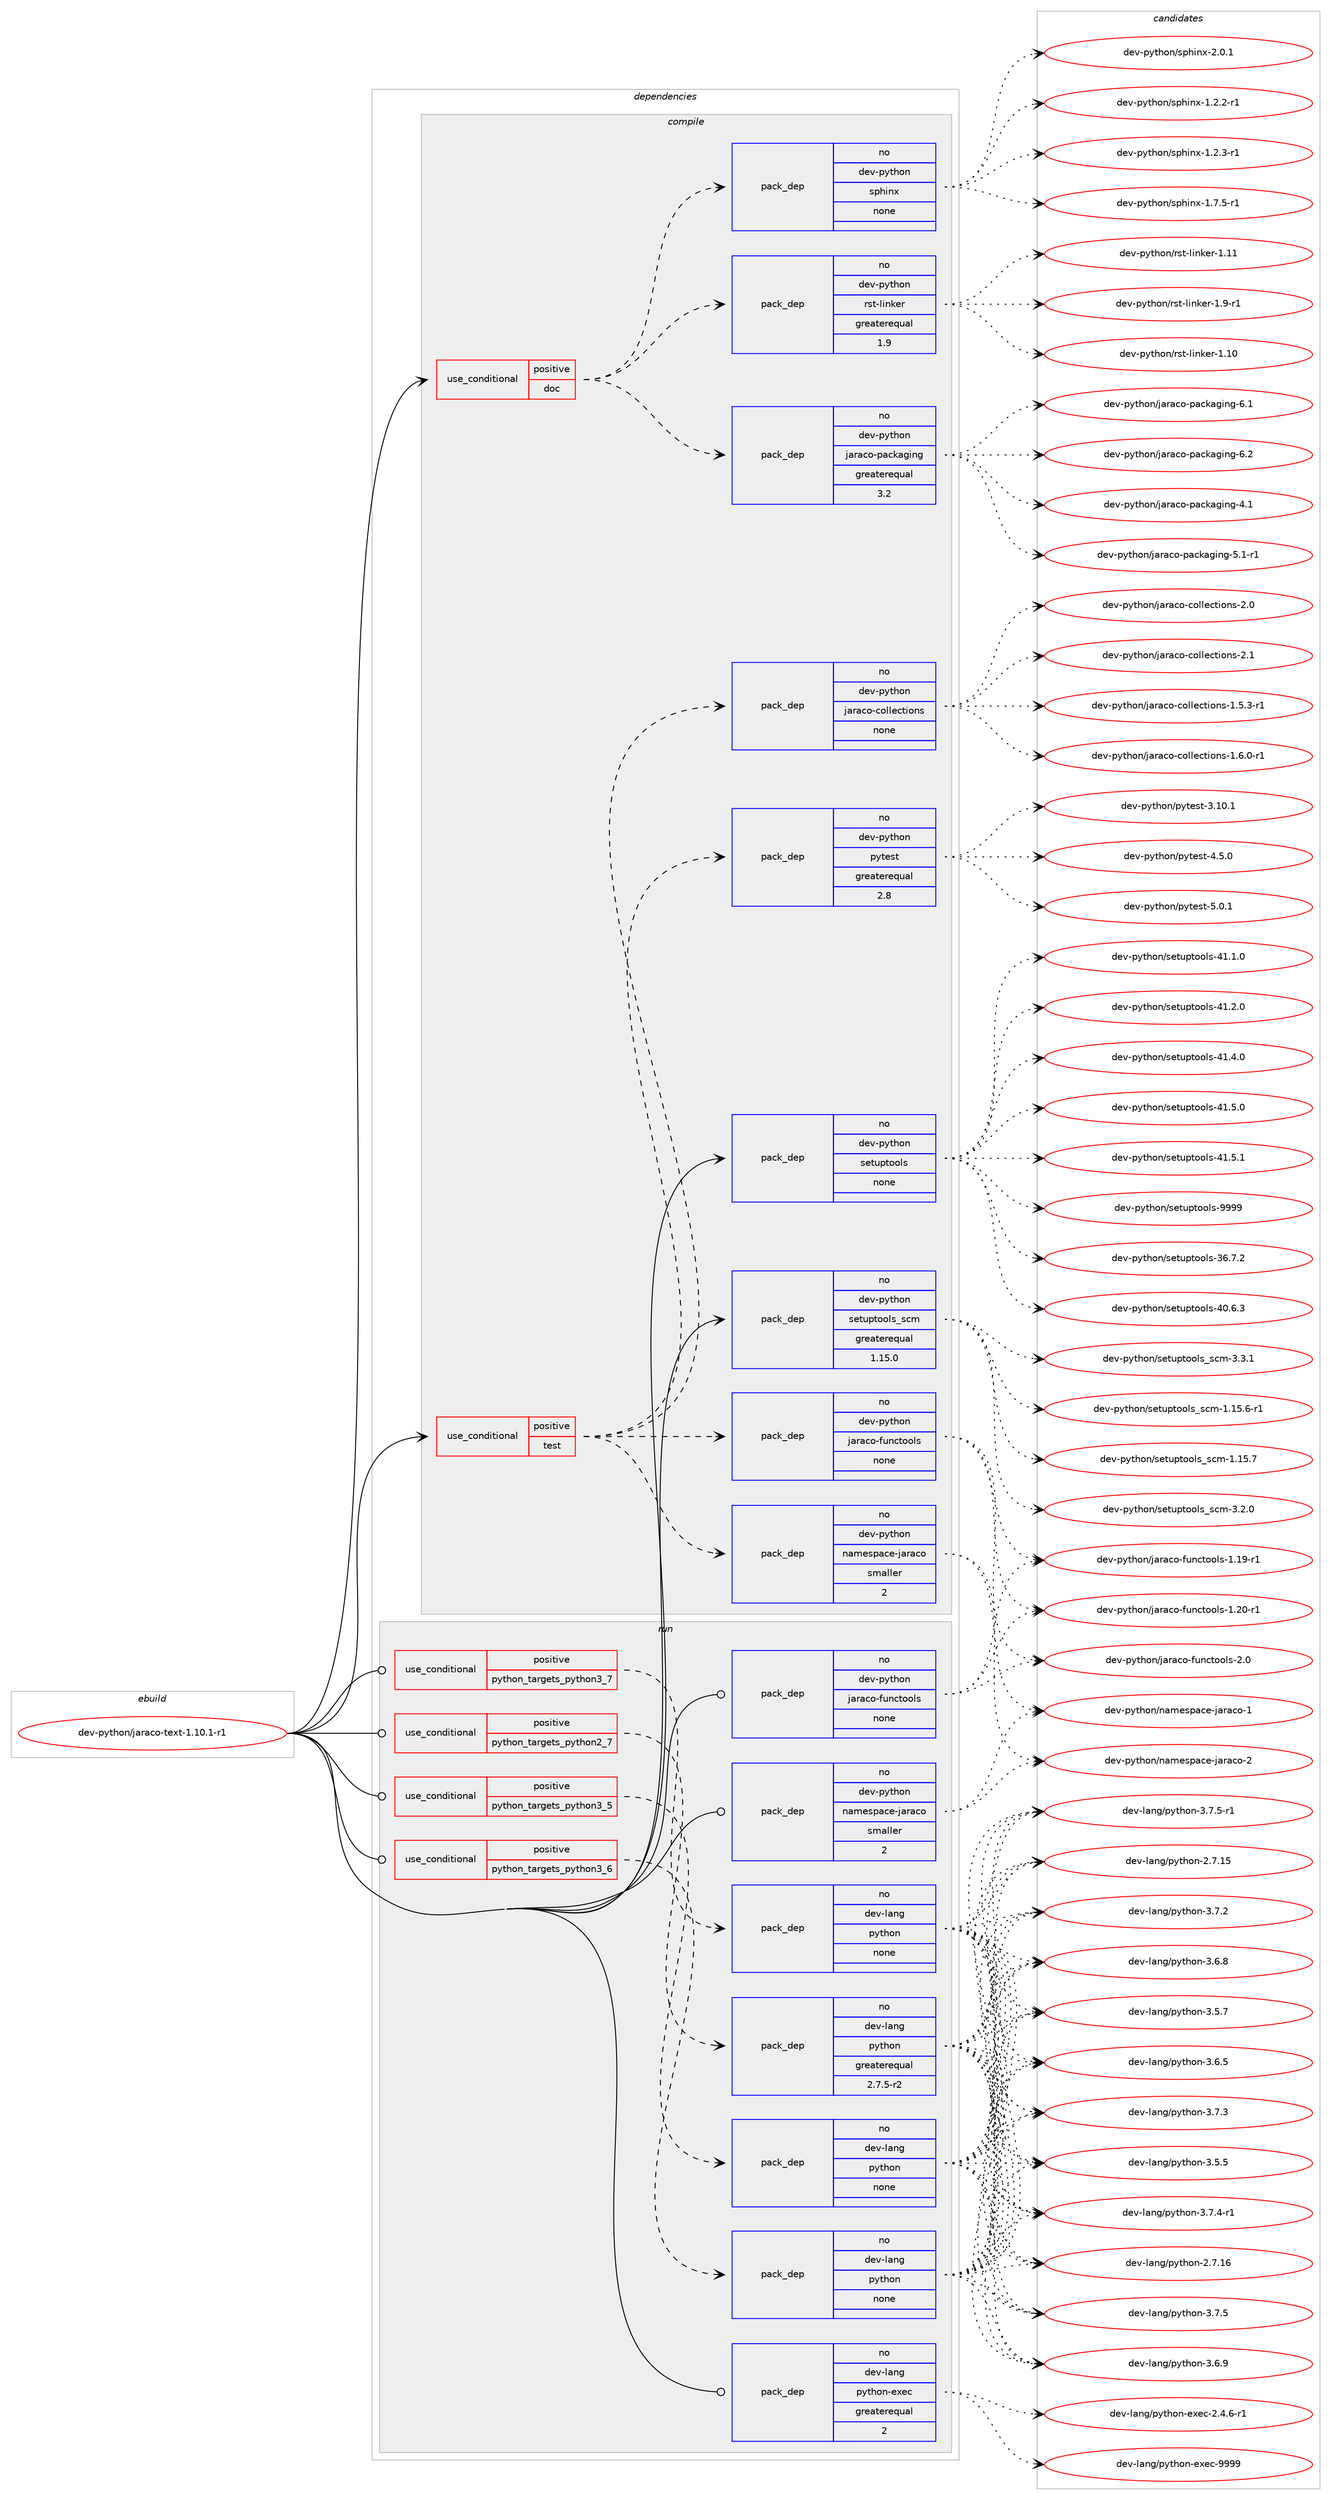 digraph prolog {

# *************
# Graph options
# *************

newrank=true;
concentrate=true;
compound=true;
graph [rankdir=LR,fontname=Helvetica,fontsize=10,ranksep=1.5];#, ranksep=2.5, nodesep=0.2];
edge  [arrowhead=vee];
node  [fontname=Helvetica,fontsize=10];

# **********
# The ebuild
# **********

subgraph cluster_leftcol {
color=gray;
rank=same;
label=<<i>ebuild</i>>;
id [label="dev-python/jaraco-text-1.10.1-r1", color=red, width=4, href="../dev-python/jaraco-text-1.10.1-r1.svg"];
}

# ****************
# The dependencies
# ****************

subgraph cluster_midcol {
color=gray;
label=<<i>dependencies</i>>;
subgraph cluster_compile {
fillcolor="#eeeeee";
style=filled;
label=<<i>compile</i>>;
subgraph cond141305 {
dependency610872 [label=<<TABLE BORDER="0" CELLBORDER="1" CELLSPACING="0" CELLPADDING="4"><TR><TD ROWSPAN="3" CELLPADDING="10">use_conditional</TD></TR><TR><TD>positive</TD></TR><TR><TD>doc</TD></TR></TABLE>>, shape=none, color=red];
subgraph pack457768 {
dependency610873 [label=<<TABLE BORDER="0" CELLBORDER="1" CELLSPACING="0" CELLPADDING="4" WIDTH="220"><TR><TD ROWSPAN="6" CELLPADDING="30">pack_dep</TD></TR><TR><TD WIDTH="110">no</TD></TR><TR><TD>dev-python</TD></TR><TR><TD>jaraco-packaging</TD></TR><TR><TD>greaterequal</TD></TR><TR><TD>3.2</TD></TR></TABLE>>, shape=none, color=blue];
}
dependency610872:e -> dependency610873:w [weight=20,style="dashed",arrowhead="vee"];
subgraph pack457769 {
dependency610874 [label=<<TABLE BORDER="0" CELLBORDER="1" CELLSPACING="0" CELLPADDING="4" WIDTH="220"><TR><TD ROWSPAN="6" CELLPADDING="30">pack_dep</TD></TR><TR><TD WIDTH="110">no</TD></TR><TR><TD>dev-python</TD></TR><TR><TD>rst-linker</TD></TR><TR><TD>greaterequal</TD></TR><TR><TD>1.9</TD></TR></TABLE>>, shape=none, color=blue];
}
dependency610872:e -> dependency610874:w [weight=20,style="dashed",arrowhead="vee"];
subgraph pack457770 {
dependency610875 [label=<<TABLE BORDER="0" CELLBORDER="1" CELLSPACING="0" CELLPADDING="4" WIDTH="220"><TR><TD ROWSPAN="6" CELLPADDING="30">pack_dep</TD></TR><TR><TD WIDTH="110">no</TD></TR><TR><TD>dev-python</TD></TR><TR><TD>sphinx</TD></TR><TR><TD>none</TD></TR><TR><TD></TD></TR></TABLE>>, shape=none, color=blue];
}
dependency610872:e -> dependency610875:w [weight=20,style="dashed",arrowhead="vee"];
}
id:e -> dependency610872:w [weight=20,style="solid",arrowhead="vee"];
subgraph cond141306 {
dependency610876 [label=<<TABLE BORDER="0" CELLBORDER="1" CELLSPACING="0" CELLPADDING="4"><TR><TD ROWSPAN="3" CELLPADDING="10">use_conditional</TD></TR><TR><TD>positive</TD></TR><TR><TD>test</TD></TR></TABLE>>, shape=none, color=red];
subgraph pack457771 {
dependency610877 [label=<<TABLE BORDER="0" CELLBORDER="1" CELLSPACING="0" CELLPADDING="4" WIDTH="220"><TR><TD ROWSPAN="6" CELLPADDING="30">pack_dep</TD></TR><TR><TD WIDTH="110">no</TD></TR><TR><TD>dev-python</TD></TR><TR><TD>jaraco-collections</TD></TR><TR><TD>none</TD></TR><TR><TD></TD></TR></TABLE>>, shape=none, color=blue];
}
dependency610876:e -> dependency610877:w [weight=20,style="dashed",arrowhead="vee"];
subgraph pack457772 {
dependency610878 [label=<<TABLE BORDER="0" CELLBORDER="1" CELLSPACING="0" CELLPADDING="4" WIDTH="220"><TR><TD ROWSPAN="6" CELLPADDING="30">pack_dep</TD></TR><TR><TD WIDTH="110">no</TD></TR><TR><TD>dev-python</TD></TR><TR><TD>jaraco-functools</TD></TR><TR><TD>none</TD></TR><TR><TD></TD></TR></TABLE>>, shape=none, color=blue];
}
dependency610876:e -> dependency610878:w [weight=20,style="dashed",arrowhead="vee"];
subgraph pack457773 {
dependency610879 [label=<<TABLE BORDER="0" CELLBORDER="1" CELLSPACING="0" CELLPADDING="4" WIDTH="220"><TR><TD ROWSPAN="6" CELLPADDING="30">pack_dep</TD></TR><TR><TD WIDTH="110">no</TD></TR><TR><TD>dev-python</TD></TR><TR><TD>namespace-jaraco</TD></TR><TR><TD>smaller</TD></TR><TR><TD>2</TD></TR></TABLE>>, shape=none, color=blue];
}
dependency610876:e -> dependency610879:w [weight=20,style="dashed",arrowhead="vee"];
subgraph pack457774 {
dependency610880 [label=<<TABLE BORDER="0" CELLBORDER="1" CELLSPACING="0" CELLPADDING="4" WIDTH="220"><TR><TD ROWSPAN="6" CELLPADDING="30">pack_dep</TD></TR><TR><TD WIDTH="110">no</TD></TR><TR><TD>dev-python</TD></TR><TR><TD>pytest</TD></TR><TR><TD>greaterequal</TD></TR><TR><TD>2.8</TD></TR></TABLE>>, shape=none, color=blue];
}
dependency610876:e -> dependency610880:w [weight=20,style="dashed",arrowhead="vee"];
}
id:e -> dependency610876:w [weight=20,style="solid",arrowhead="vee"];
subgraph pack457775 {
dependency610881 [label=<<TABLE BORDER="0" CELLBORDER="1" CELLSPACING="0" CELLPADDING="4" WIDTH="220"><TR><TD ROWSPAN="6" CELLPADDING="30">pack_dep</TD></TR><TR><TD WIDTH="110">no</TD></TR><TR><TD>dev-python</TD></TR><TR><TD>setuptools</TD></TR><TR><TD>none</TD></TR><TR><TD></TD></TR></TABLE>>, shape=none, color=blue];
}
id:e -> dependency610881:w [weight=20,style="solid",arrowhead="vee"];
subgraph pack457776 {
dependency610882 [label=<<TABLE BORDER="0" CELLBORDER="1" CELLSPACING="0" CELLPADDING="4" WIDTH="220"><TR><TD ROWSPAN="6" CELLPADDING="30">pack_dep</TD></TR><TR><TD WIDTH="110">no</TD></TR><TR><TD>dev-python</TD></TR><TR><TD>setuptools_scm</TD></TR><TR><TD>greaterequal</TD></TR><TR><TD>1.15.0</TD></TR></TABLE>>, shape=none, color=blue];
}
id:e -> dependency610882:w [weight=20,style="solid",arrowhead="vee"];
}
subgraph cluster_compileandrun {
fillcolor="#eeeeee";
style=filled;
label=<<i>compile and run</i>>;
}
subgraph cluster_run {
fillcolor="#eeeeee";
style=filled;
label=<<i>run</i>>;
subgraph cond141307 {
dependency610883 [label=<<TABLE BORDER="0" CELLBORDER="1" CELLSPACING="0" CELLPADDING="4"><TR><TD ROWSPAN="3" CELLPADDING="10">use_conditional</TD></TR><TR><TD>positive</TD></TR><TR><TD>python_targets_python2_7</TD></TR></TABLE>>, shape=none, color=red];
subgraph pack457777 {
dependency610884 [label=<<TABLE BORDER="0" CELLBORDER="1" CELLSPACING="0" CELLPADDING="4" WIDTH="220"><TR><TD ROWSPAN="6" CELLPADDING="30">pack_dep</TD></TR><TR><TD WIDTH="110">no</TD></TR><TR><TD>dev-lang</TD></TR><TR><TD>python</TD></TR><TR><TD>greaterequal</TD></TR><TR><TD>2.7.5-r2</TD></TR></TABLE>>, shape=none, color=blue];
}
dependency610883:e -> dependency610884:w [weight=20,style="dashed",arrowhead="vee"];
}
id:e -> dependency610883:w [weight=20,style="solid",arrowhead="odot"];
subgraph cond141308 {
dependency610885 [label=<<TABLE BORDER="0" CELLBORDER="1" CELLSPACING="0" CELLPADDING="4"><TR><TD ROWSPAN="3" CELLPADDING="10">use_conditional</TD></TR><TR><TD>positive</TD></TR><TR><TD>python_targets_python3_5</TD></TR></TABLE>>, shape=none, color=red];
subgraph pack457778 {
dependency610886 [label=<<TABLE BORDER="0" CELLBORDER="1" CELLSPACING="0" CELLPADDING="4" WIDTH="220"><TR><TD ROWSPAN="6" CELLPADDING="30">pack_dep</TD></TR><TR><TD WIDTH="110">no</TD></TR><TR><TD>dev-lang</TD></TR><TR><TD>python</TD></TR><TR><TD>none</TD></TR><TR><TD></TD></TR></TABLE>>, shape=none, color=blue];
}
dependency610885:e -> dependency610886:w [weight=20,style="dashed",arrowhead="vee"];
}
id:e -> dependency610885:w [weight=20,style="solid",arrowhead="odot"];
subgraph cond141309 {
dependency610887 [label=<<TABLE BORDER="0" CELLBORDER="1" CELLSPACING="0" CELLPADDING="4"><TR><TD ROWSPAN="3" CELLPADDING="10">use_conditional</TD></TR><TR><TD>positive</TD></TR><TR><TD>python_targets_python3_6</TD></TR></TABLE>>, shape=none, color=red];
subgraph pack457779 {
dependency610888 [label=<<TABLE BORDER="0" CELLBORDER="1" CELLSPACING="0" CELLPADDING="4" WIDTH="220"><TR><TD ROWSPAN="6" CELLPADDING="30">pack_dep</TD></TR><TR><TD WIDTH="110">no</TD></TR><TR><TD>dev-lang</TD></TR><TR><TD>python</TD></TR><TR><TD>none</TD></TR><TR><TD></TD></TR></TABLE>>, shape=none, color=blue];
}
dependency610887:e -> dependency610888:w [weight=20,style="dashed",arrowhead="vee"];
}
id:e -> dependency610887:w [weight=20,style="solid",arrowhead="odot"];
subgraph cond141310 {
dependency610889 [label=<<TABLE BORDER="0" CELLBORDER="1" CELLSPACING="0" CELLPADDING="4"><TR><TD ROWSPAN="3" CELLPADDING="10">use_conditional</TD></TR><TR><TD>positive</TD></TR><TR><TD>python_targets_python3_7</TD></TR></TABLE>>, shape=none, color=red];
subgraph pack457780 {
dependency610890 [label=<<TABLE BORDER="0" CELLBORDER="1" CELLSPACING="0" CELLPADDING="4" WIDTH="220"><TR><TD ROWSPAN="6" CELLPADDING="30">pack_dep</TD></TR><TR><TD WIDTH="110">no</TD></TR><TR><TD>dev-lang</TD></TR><TR><TD>python</TD></TR><TR><TD>none</TD></TR><TR><TD></TD></TR></TABLE>>, shape=none, color=blue];
}
dependency610889:e -> dependency610890:w [weight=20,style="dashed",arrowhead="vee"];
}
id:e -> dependency610889:w [weight=20,style="solid",arrowhead="odot"];
subgraph pack457781 {
dependency610891 [label=<<TABLE BORDER="0" CELLBORDER="1" CELLSPACING="0" CELLPADDING="4" WIDTH="220"><TR><TD ROWSPAN="6" CELLPADDING="30">pack_dep</TD></TR><TR><TD WIDTH="110">no</TD></TR><TR><TD>dev-lang</TD></TR><TR><TD>python-exec</TD></TR><TR><TD>greaterequal</TD></TR><TR><TD>2</TD></TR></TABLE>>, shape=none, color=blue];
}
id:e -> dependency610891:w [weight=20,style="solid",arrowhead="odot"];
subgraph pack457782 {
dependency610892 [label=<<TABLE BORDER="0" CELLBORDER="1" CELLSPACING="0" CELLPADDING="4" WIDTH="220"><TR><TD ROWSPAN="6" CELLPADDING="30">pack_dep</TD></TR><TR><TD WIDTH="110">no</TD></TR><TR><TD>dev-python</TD></TR><TR><TD>jaraco-functools</TD></TR><TR><TD>none</TD></TR><TR><TD></TD></TR></TABLE>>, shape=none, color=blue];
}
id:e -> dependency610892:w [weight=20,style="solid",arrowhead="odot"];
subgraph pack457783 {
dependency610893 [label=<<TABLE BORDER="0" CELLBORDER="1" CELLSPACING="0" CELLPADDING="4" WIDTH="220"><TR><TD ROWSPAN="6" CELLPADDING="30">pack_dep</TD></TR><TR><TD WIDTH="110">no</TD></TR><TR><TD>dev-python</TD></TR><TR><TD>namespace-jaraco</TD></TR><TR><TD>smaller</TD></TR><TR><TD>2</TD></TR></TABLE>>, shape=none, color=blue];
}
id:e -> dependency610893:w [weight=20,style="solid",arrowhead="odot"];
}
}

# **************
# The candidates
# **************

subgraph cluster_choices {
rank=same;
color=gray;
label=<<i>candidates</i>>;

subgraph choice457768 {
color=black;
nodesep=1;
choice10010111845112121116104111110471069711497991114511297991079710310511010345524649 [label="dev-python/jaraco-packaging-4.1", color=red, width=4,href="../dev-python/jaraco-packaging-4.1.svg"];
choice100101118451121211161041111104710697114979911145112979910797103105110103455346494511449 [label="dev-python/jaraco-packaging-5.1-r1", color=red, width=4,href="../dev-python/jaraco-packaging-5.1-r1.svg"];
choice10010111845112121116104111110471069711497991114511297991079710310511010345544649 [label="dev-python/jaraco-packaging-6.1", color=red, width=4,href="../dev-python/jaraco-packaging-6.1.svg"];
choice10010111845112121116104111110471069711497991114511297991079710310511010345544650 [label="dev-python/jaraco-packaging-6.2", color=red, width=4,href="../dev-python/jaraco-packaging-6.2.svg"];
dependency610873:e -> choice10010111845112121116104111110471069711497991114511297991079710310511010345524649:w [style=dotted,weight="100"];
dependency610873:e -> choice100101118451121211161041111104710697114979911145112979910797103105110103455346494511449:w [style=dotted,weight="100"];
dependency610873:e -> choice10010111845112121116104111110471069711497991114511297991079710310511010345544649:w [style=dotted,weight="100"];
dependency610873:e -> choice10010111845112121116104111110471069711497991114511297991079710310511010345544650:w [style=dotted,weight="100"];
}
subgraph choice457769 {
color=black;
nodesep=1;
choice1001011184511212111610411111047114115116451081051101071011144549464948 [label="dev-python/rst-linker-1.10", color=red, width=4,href="../dev-python/rst-linker-1.10.svg"];
choice1001011184511212111610411111047114115116451081051101071011144549464949 [label="dev-python/rst-linker-1.11", color=red, width=4,href="../dev-python/rst-linker-1.11.svg"];
choice100101118451121211161041111104711411511645108105110107101114454946574511449 [label="dev-python/rst-linker-1.9-r1", color=red, width=4,href="../dev-python/rst-linker-1.9-r1.svg"];
dependency610874:e -> choice1001011184511212111610411111047114115116451081051101071011144549464948:w [style=dotted,weight="100"];
dependency610874:e -> choice1001011184511212111610411111047114115116451081051101071011144549464949:w [style=dotted,weight="100"];
dependency610874:e -> choice100101118451121211161041111104711411511645108105110107101114454946574511449:w [style=dotted,weight="100"];
}
subgraph choice457770 {
color=black;
nodesep=1;
choice10010111845112121116104111110471151121041051101204549465046504511449 [label="dev-python/sphinx-1.2.2-r1", color=red, width=4,href="../dev-python/sphinx-1.2.2-r1.svg"];
choice10010111845112121116104111110471151121041051101204549465046514511449 [label="dev-python/sphinx-1.2.3-r1", color=red, width=4,href="../dev-python/sphinx-1.2.3-r1.svg"];
choice10010111845112121116104111110471151121041051101204549465546534511449 [label="dev-python/sphinx-1.7.5-r1", color=red, width=4,href="../dev-python/sphinx-1.7.5-r1.svg"];
choice1001011184511212111610411111047115112104105110120455046484649 [label="dev-python/sphinx-2.0.1", color=red, width=4,href="../dev-python/sphinx-2.0.1.svg"];
dependency610875:e -> choice10010111845112121116104111110471151121041051101204549465046504511449:w [style=dotted,weight="100"];
dependency610875:e -> choice10010111845112121116104111110471151121041051101204549465046514511449:w [style=dotted,weight="100"];
dependency610875:e -> choice10010111845112121116104111110471151121041051101204549465546534511449:w [style=dotted,weight="100"];
dependency610875:e -> choice1001011184511212111610411111047115112104105110120455046484649:w [style=dotted,weight="100"];
}
subgraph choice457771 {
color=black;
nodesep=1;
choice10010111845112121116104111110471069711497991114599111108108101991161051111101154549465346514511449 [label="dev-python/jaraco-collections-1.5.3-r1", color=red, width=4,href="../dev-python/jaraco-collections-1.5.3-r1.svg"];
choice10010111845112121116104111110471069711497991114599111108108101991161051111101154549465446484511449 [label="dev-python/jaraco-collections-1.6.0-r1", color=red, width=4,href="../dev-python/jaraco-collections-1.6.0-r1.svg"];
choice100101118451121211161041111104710697114979911145991111081081019911610511111011545504648 [label="dev-python/jaraco-collections-2.0", color=red, width=4,href="../dev-python/jaraco-collections-2.0.svg"];
choice100101118451121211161041111104710697114979911145991111081081019911610511111011545504649 [label="dev-python/jaraco-collections-2.1", color=red, width=4,href="../dev-python/jaraco-collections-2.1.svg"];
dependency610877:e -> choice10010111845112121116104111110471069711497991114599111108108101991161051111101154549465346514511449:w [style=dotted,weight="100"];
dependency610877:e -> choice10010111845112121116104111110471069711497991114599111108108101991161051111101154549465446484511449:w [style=dotted,weight="100"];
dependency610877:e -> choice100101118451121211161041111104710697114979911145991111081081019911610511111011545504648:w [style=dotted,weight="100"];
dependency610877:e -> choice100101118451121211161041111104710697114979911145991111081081019911610511111011545504649:w [style=dotted,weight="100"];
}
subgraph choice457772 {
color=black;
nodesep=1;
choice1001011184511212111610411111047106971149799111451021171109911611111110811545494649574511449 [label="dev-python/jaraco-functools-1.19-r1", color=red, width=4,href="../dev-python/jaraco-functools-1.19-r1.svg"];
choice1001011184511212111610411111047106971149799111451021171109911611111110811545494650484511449 [label="dev-python/jaraco-functools-1.20-r1", color=red, width=4,href="../dev-python/jaraco-functools-1.20-r1.svg"];
choice1001011184511212111610411111047106971149799111451021171109911611111110811545504648 [label="dev-python/jaraco-functools-2.0", color=red, width=4,href="../dev-python/jaraco-functools-2.0.svg"];
dependency610878:e -> choice1001011184511212111610411111047106971149799111451021171109911611111110811545494649574511449:w [style=dotted,weight="100"];
dependency610878:e -> choice1001011184511212111610411111047106971149799111451021171109911611111110811545494650484511449:w [style=dotted,weight="100"];
dependency610878:e -> choice1001011184511212111610411111047106971149799111451021171109911611111110811545504648:w [style=dotted,weight="100"];
}
subgraph choice457773 {
color=black;
nodesep=1;
choice1001011184511212111610411111047110971091011151129799101451069711497991114549 [label="dev-python/namespace-jaraco-1", color=red, width=4,href="../dev-python/namespace-jaraco-1.svg"];
choice1001011184511212111610411111047110971091011151129799101451069711497991114550 [label="dev-python/namespace-jaraco-2", color=red, width=4,href="../dev-python/namespace-jaraco-2.svg"];
dependency610879:e -> choice1001011184511212111610411111047110971091011151129799101451069711497991114549:w [style=dotted,weight="100"];
dependency610879:e -> choice1001011184511212111610411111047110971091011151129799101451069711497991114550:w [style=dotted,weight="100"];
}
subgraph choice457774 {
color=black;
nodesep=1;
choice100101118451121211161041111104711212111610111511645514649484649 [label="dev-python/pytest-3.10.1", color=red, width=4,href="../dev-python/pytest-3.10.1.svg"];
choice1001011184511212111610411111047112121116101115116455246534648 [label="dev-python/pytest-4.5.0", color=red, width=4,href="../dev-python/pytest-4.5.0.svg"];
choice1001011184511212111610411111047112121116101115116455346484649 [label="dev-python/pytest-5.0.1", color=red, width=4,href="../dev-python/pytest-5.0.1.svg"];
dependency610880:e -> choice100101118451121211161041111104711212111610111511645514649484649:w [style=dotted,weight="100"];
dependency610880:e -> choice1001011184511212111610411111047112121116101115116455246534648:w [style=dotted,weight="100"];
dependency610880:e -> choice1001011184511212111610411111047112121116101115116455346484649:w [style=dotted,weight="100"];
}
subgraph choice457775 {
color=black;
nodesep=1;
choice100101118451121211161041111104711510111611711211611111110811545515446554650 [label="dev-python/setuptools-36.7.2", color=red, width=4,href="../dev-python/setuptools-36.7.2.svg"];
choice100101118451121211161041111104711510111611711211611111110811545524846544651 [label="dev-python/setuptools-40.6.3", color=red, width=4,href="../dev-python/setuptools-40.6.3.svg"];
choice100101118451121211161041111104711510111611711211611111110811545524946494648 [label="dev-python/setuptools-41.1.0", color=red, width=4,href="../dev-python/setuptools-41.1.0.svg"];
choice100101118451121211161041111104711510111611711211611111110811545524946504648 [label="dev-python/setuptools-41.2.0", color=red, width=4,href="../dev-python/setuptools-41.2.0.svg"];
choice100101118451121211161041111104711510111611711211611111110811545524946524648 [label="dev-python/setuptools-41.4.0", color=red, width=4,href="../dev-python/setuptools-41.4.0.svg"];
choice100101118451121211161041111104711510111611711211611111110811545524946534648 [label="dev-python/setuptools-41.5.0", color=red, width=4,href="../dev-python/setuptools-41.5.0.svg"];
choice100101118451121211161041111104711510111611711211611111110811545524946534649 [label="dev-python/setuptools-41.5.1", color=red, width=4,href="../dev-python/setuptools-41.5.1.svg"];
choice10010111845112121116104111110471151011161171121161111111081154557575757 [label="dev-python/setuptools-9999", color=red, width=4,href="../dev-python/setuptools-9999.svg"];
dependency610881:e -> choice100101118451121211161041111104711510111611711211611111110811545515446554650:w [style=dotted,weight="100"];
dependency610881:e -> choice100101118451121211161041111104711510111611711211611111110811545524846544651:w [style=dotted,weight="100"];
dependency610881:e -> choice100101118451121211161041111104711510111611711211611111110811545524946494648:w [style=dotted,weight="100"];
dependency610881:e -> choice100101118451121211161041111104711510111611711211611111110811545524946504648:w [style=dotted,weight="100"];
dependency610881:e -> choice100101118451121211161041111104711510111611711211611111110811545524946524648:w [style=dotted,weight="100"];
dependency610881:e -> choice100101118451121211161041111104711510111611711211611111110811545524946534648:w [style=dotted,weight="100"];
dependency610881:e -> choice100101118451121211161041111104711510111611711211611111110811545524946534649:w [style=dotted,weight="100"];
dependency610881:e -> choice10010111845112121116104111110471151011161171121161111111081154557575757:w [style=dotted,weight="100"];
}
subgraph choice457776 {
color=black;
nodesep=1;
choice10010111845112121116104111110471151011161171121161111111081159511599109454946495346544511449 [label="dev-python/setuptools_scm-1.15.6-r1", color=red, width=4,href="../dev-python/setuptools_scm-1.15.6-r1.svg"];
choice1001011184511212111610411111047115101116117112116111111108115951159910945494649534655 [label="dev-python/setuptools_scm-1.15.7", color=red, width=4,href="../dev-python/setuptools_scm-1.15.7.svg"];
choice10010111845112121116104111110471151011161171121161111111081159511599109455146504648 [label="dev-python/setuptools_scm-3.2.0", color=red, width=4,href="../dev-python/setuptools_scm-3.2.0.svg"];
choice10010111845112121116104111110471151011161171121161111111081159511599109455146514649 [label="dev-python/setuptools_scm-3.3.1", color=red, width=4,href="../dev-python/setuptools_scm-3.3.1.svg"];
dependency610882:e -> choice10010111845112121116104111110471151011161171121161111111081159511599109454946495346544511449:w [style=dotted,weight="100"];
dependency610882:e -> choice1001011184511212111610411111047115101116117112116111111108115951159910945494649534655:w [style=dotted,weight="100"];
dependency610882:e -> choice10010111845112121116104111110471151011161171121161111111081159511599109455146504648:w [style=dotted,weight="100"];
dependency610882:e -> choice10010111845112121116104111110471151011161171121161111111081159511599109455146514649:w [style=dotted,weight="100"];
}
subgraph choice457777 {
color=black;
nodesep=1;
choice10010111845108971101034711212111610411111045504655464953 [label="dev-lang/python-2.7.15", color=red, width=4,href="../dev-lang/python-2.7.15.svg"];
choice10010111845108971101034711212111610411111045504655464954 [label="dev-lang/python-2.7.16", color=red, width=4,href="../dev-lang/python-2.7.16.svg"];
choice100101118451089711010347112121116104111110455146534653 [label="dev-lang/python-3.5.5", color=red, width=4,href="../dev-lang/python-3.5.5.svg"];
choice100101118451089711010347112121116104111110455146534655 [label="dev-lang/python-3.5.7", color=red, width=4,href="../dev-lang/python-3.5.7.svg"];
choice100101118451089711010347112121116104111110455146544653 [label="dev-lang/python-3.6.5", color=red, width=4,href="../dev-lang/python-3.6.5.svg"];
choice100101118451089711010347112121116104111110455146544656 [label="dev-lang/python-3.6.8", color=red, width=4,href="../dev-lang/python-3.6.8.svg"];
choice100101118451089711010347112121116104111110455146544657 [label="dev-lang/python-3.6.9", color=red, width=4,href="../dev-lang/python-3.6.9.svg"];
choice100101118451089711010347112121116104111110455146554650 [label="dev-lang/python-3.7.2", color=red, width=4,href="../dev-lang/python-3.7.2.svg"];
choice100101118451089711010347112121116104111110455146554651 [label="dev-lang/python-3.7.3", color=red, width=4,href="../dev-lang/python-3.7.3.svg"];
choice1001011184510897110103471121211161041111104551465546524511449 [label="dev-lang/python-3.7.4-r1", color=red, width=4,href="../dev-lang/python-3.7.4-r1.svg"];
choice100101118451089711010347112121116104111110455146554653 [label="dev-lang/python-3.7.5", color=red, width=4,href="../dev-lang/python-3.7.5.svg"];
choice1001011184510897110103471121211161041111104551465546534511449 [label="dev-lang/python-3.7.5-r1", color=red, width=4,href="../dev-lang/python-3.7.5-r1.svg"];
dependency610884:e -> choice10010111845108971101034711212111610411111045504655464953:w [style=dotted,weight="100"];
dependency610884:e -> choice10010111845108971101034711212111610411111045504655464954:w [style=dotted,weight="100"];
dependency610884:e -> choice100101118451089711010347112121116104111110455146534653:w [style=dotted,weight="100"];
dependency610884:e -> choice100101118451089711010347112121116104111110455146534655:w [style=dotted,weight="100"];
dependency610884:e -> choice100101118451089711010347112121116104111110455146544653:w [style=dotted,weight="100"];
dependency610884:e -> choice100101118451089711010347112121116104111110455146544656:w [style=dotted,weight="100"];
dependency610884:e -> choice100101118451089711010347112121116104111110455146544657:w [style=dotted,weight="100"];
dependency610884:e -> choice100101118451089711010347112121116104111110455146554650:w [style=dotted,weight="100"];
dependency610884:e -> choice100101118451089711010347112121116104111110455146554651:w [style=dotted,weight="100"];
dependency610884:e -> choice1001011184510897110103471121211161041111104551465546524511449:w [style=dotted,weight="100"];
dependency610884:e -> choice100101118451089711010347112121116104111110455146554653:w [style=dotted,weight="100"];
dependency610884:e -> choice1001011184510897110103471121211161041111104551465546534511449:w [style=dotted,weight="100"];
}
subgraph choice457778 {
color=black;
nodesep=1;
choice10010111845108971101034711212111610411111045504655464953 [label="dev-lang/python-2.7.15", color=red, width=4,href="../dev-lang/python-2.7.15.svg"];
choice10010111845108971101034711212111610411111045504655464954 [label="dev-lang/python-2.7.16", color=red, width=4,href="../dev-lang/python-2.7.16.svg"];
choice100101118451089711010347112121116104111110455146534653 [label="dev-lang/python-3.5.5", color=red, width=4,href="../dev-lang/python-3.5.5.svg"];
choice100101118451089711010347112121116104111110455146534655 [label="dev-lang/python-3.5.7", color=red, width=4,href="../dev-lang/python-3.5.7.svg"];
choice100101118451089711010347112121116104111110455146544653 [label="dev-lang/python-3.6.5", color=red, width=4,href="../dev-lang/python-3.6.5.svg"];
choice100101118451089711010347112121116104111110455146544656 [label="dev-lang/python-3.6.8", color=red, width=4,href="../dev-lang/python-3.6.8.svg"];
choice100101118451089711010347112121116104111110455146544657 [label="dev-lang/python-3.6.9", color=red, width=4,href="../dev-lang/python-3.6.9.svg"];
choice100101118451089711010347112121116104111110455146554650 [label="dev-lang/python-3.7.2", color=red, width=4,href="../dev-lang/python-3.7.2.svg"];
choice100101118451089711010347112121116104111110455146554651 [label="dev-lang/python-3.7.3", color=red, width=4,href="../dev-lang/python-3.7.3.svg"];
choice1001011184510897110103471121211161041111104551465546524511449 [label="dev-lang/python-3.7.4-r1", color=red, width=4,href="../dev-lang/python-3.7.4-r1.svg"];
choice100101118451089711010347112121116104111110455146554653 [label="dev-lang/python-3.7.5", color=red, width=4,href="../dev-lang/python-3.7.5.svg"];
choice1001011184510897110103471121211161041111104551465546534511449 [label="dev-lang/python-3.7.5-r1", color=red, width=4,href="../dev-lang/python-3.7.5-r1.svg"];
dependency610886:e -> choice10010111845108971101034711212111610411111045504655464953:w [style=dotted,weight="100"];
dependency610886:e -> choice10010111845108971101034711212111610411111045504655464954:w [style=dotted,weight="100"];
dependency610886:e -> choice100101118451089711010347112121116104111110455146534653:w [style=dotted,weight="100"];
dependency610886:e -> choice100101118451089711010347112121116104111110455146534655:w [style=dotted,weight="100"];
dependency610886:e -> choice100101118451089711010347112121116104111110455146544653:w [style=dotted,weight="100"];
dependency610886:e -> choice100101118451089711010347112121116104111110455146544656:w [style=dotted,weight="100"];
dependency610886:e -> choice100101118451089711010347112121116104111110455146544657:w [style=dotted,weight="100"];
dependency610886:e -> choice100101118451089711010347112121116104111110455146554650:w [style=dotted,weight="100"];
dependency610886:e -> choice100101118451089711010347112121116104111110455146554651:w [style=dotted,weight="100"];
dependency610886:e -> choice1001011184510897110103471121211161041111104551465546524511449:w [style=dotted,weight="100"];
dependency610886:e -> choice100101118451089711010347112121116104111110455146554653:w [style=dotted,weight="100"];
dependency610886:e -> choice1001011184510897110103471121211161041111104551465546534511449:w [style=dotted,weight="100"];
}
subgraph choice457779 {
color=black;
nodesep=1;
choice10010111845108971101034711212111610411111045504655464953 [label="dev-lang/python-2.7.15", color=red, width=4,href="../dev-lang/python-2.7.15.svg"];
choice10010111845108971101034711212111610411111045504655464954 [label="dev-lang/python-2.7.16", color=red, width=4,href="../dev-lang/python-2.7.16.svg"];
choice100101118451089711010347112121116104111110455146534653 [label="dev-lang/python-3.5.5", color=red, width=4,href="../dev-lang/python-3.5.5.svg"];
choice100101118451089711010347112121116104111110455146534655 [label="dev-lang/python-3.5.7", color=red, width=4,href="../dev-lang/python-3.5.7.svg"];
choice100101118451089711010347112121116104111110455146544653 [label="dev-lang/python-3.6.5", color=red, width=4,href="../dev-lang/python-3.6.5.svg"];
choice100101118451089711010347112121116104111110455146544656 [label="dev-lang/python-3.6.8", color=red, width=4,href="../dev-lang/python-3.6.8.svg"];
choice100101118451089711010347112121116104111110455146544657 [label="dev-lang/python-3.6.9", color=red, width=4,href="../dev-lang/python-3.6.9.svg"];
choice100101118451089711010347112121116104111110455146554650 [label="dev-lang/python-3.7.2", color=red, width=4,href="../dev-lang/python-3.7.2.svg"];
choice100101118451089711010347112121116104111110455146554651 [label="dev-lang/python-3.7.3", color=red, width=4,href="../dev-lang/python-3.7.3.svg"];
choice1001011184510897110103471121211161041111104551465546524511449 [label="dev-lang/python-3.7.4-r1", color=red, width=4,href="../dev-lang/python-3.7.4-r1.svg"];
choice100101118451089711010347112121116104111110455146554653 [label="dev-lang/python-3.7.5", color=red, width=4,href="../dev-lang/python-3.7.5.svg"];
choice1001011184510897110103471121211161041111104551465546534511449 [label="dev-lang/python-3.7.5-r1", color=red, width=4,href="../dev-lang/python-3.7.5-r1.svg"];
dependency610888:e -> choice10010111845108971101034711212111610411111045504655464953:w [style=dotted,weight="100"];
dependency610888:e -> choice10010111845108971101034711212111610411111045504655464954:w [style=dotted,weight="100"];
dependency610888:e -> choice100101118451089711010347112121116104111110455146534653:w [style=dotted,weight="100"];
dependency610888:e -> choice100101118451089711010347112121116104111110455146534655:w [style=dotted,weight="100"];
dependency610888:e -> choice100101118451089711010347112121116104111110455146544653:w [style=dotted,weight="100"];
dependency610888:e -> choice100101118451089711010347112121116104111110455146544656:w [style=dotted,weight="100"];
dependency610888:e -> choice100101118451089711010347112121116104111110455146544657:w [style=dotted,weight="100"];
dependency610888:e -> choice100101118451089711010347112121116104111110455146554650:w [style=dotted,weight="100"];
dependency610888:e -> choice100101118451089711010347112121116104111110455146554651:w [style=dotted,weight="100"];
dependency610888:e -> choice1001011184510897110103471121211161041111104551465546524511449:w [style=dotted,weight="100"];
dependency610888:e -> choice100101118451089711010347112121116104111110455146554653:w [style=dotted,weight="100"];
dependency610888:e -> choice1001011184510897110103471121211161041111104551465546534511449:w [style=dotted,weight="100"];
}
subgraph choice457780 {
color=black;
nodesep=1;
choice10010111845108971101034711212111610411111045504655464953 [label="dev-lang/python-2.7.15", color=red, width=4,href="../dev-lang/python-2.7.15.svg"];
choice10010111845108971101034711212111610411111045504655464954 [label="dev-lang/python-2.7.16", color=red, width=4,href="../dev-lang/python-2.7.16.svg"];
choice100101118451089711010347112121116104111110455146534653 [label="dev-lang/python-3.5.5", color=red, width=4,href="../dev-lang/python-3.5.5.svg"];
choice100101118451089711010347112121116104111110455146534655 [label="dev-lang/python-3.5.7", color=red, width=4,href="../dev-lang/python-3.5.7.svg"];
choice100101118451089711010347112121116104111110455146544653 [label="dev-lang/python-3.6.5", color=red, width=4,href="../dev-lang/python-3.6.5.svg"];
choice100101118451089711010347112121116104111110455146544656 [label="dev-lang/python-3.6.8", color=red, width=4,href="../dev-lang/python-3.6.8.svg"];
choice100101118451089711010347112121116104111110455146544657 [label="dev-lang/python-3.6.9", color=red, width=4,href="../dev-lang/python-3.6.9.svg"];
choice100101118451089711010347112121116104111110455146554650 [label="dev-lang/python-3.7.2", color=red, width=4,href="../dev-lang/python-3.7.2.svg"];
choice100101118451089711010347112121116104111110455146554651 [label="dev-lang/python-3.7.3", color=red, width=4,href="../dev-lang/python-3.7.3.svg"];
choice1001011184510897110103471121211161041111104551465546524511449 [label="dev-lang/python-3.7.4-r1", color=red, width=4,href="../dev-lang/python-3.7.4-r1.svg"];
choice100101118451089711010347112121116104111110455146554653 [label="dev-lang/python-3.7.5", color=red, width=4,href="../dev-lang/python-3.7.5.svg"];
choice1001011184510897110103471121211161041111104551465546534511449 [label="dev-lang/python-3.7.5-r1", color=red, width=4,href="../dev-lang/python-3.7.5-r1.svg"];
dependency610890:e -> choice10010111845108971101034711212111610411111045504655464953:w [style=dotted,weight="100"];
dependency610890:e -> choice10010111845108971101034711212111610411111045504655464954:w [style=dotted,weight="100"];
dependency610890:e -> choice100101118451089711010347112121116104111110455146534653:w [style=dotted,weight="100"];
dependency610890:e -> choice100101118451089711010347112121116104111110455146534655:w [style=dotted,weight="100"];
dependency610890:e -> choice100101118451089711010347112121116104111110455146544653:w [style=dotted,weight="100"];
dependency610890:e -> choice100101118451089711010347112121116104111110455146544656:w [style=dotted,weight="100"];
dependency610890:e -> choice100101118451089711010347112121116104111110455146544657:w [style=dotted,weight="100"];
dependency610890:e -> choice100101118451089711010347112121116104111110455146554650:w [style=dotted,weight="100"];
dependency610890:e -> choice100101118451089711010347112121116104111110455146554651:w [style=dotted,weight="100"];
dependency610890:e -> choice1001011184510897110103471121211161041111104551465546524511449:w [style=dotted,weight="100"];
dependency610890:e -> choice100101118451089711010347112121116104111110455146554653:w [style=dotted,weight="100"];
dependency610890:e -> choice1001011184510897110103471121211161041111104551465546534511449:w [style=dotted,weight="100"];
}
subgraph choice457781 {
color=black;
nodesep=1;
choice10010111845108971101034711212111610411111045101120101994550465246544511449 [label="dev-lang/python-exec-2.4.6-r1", color=red, width=4,href="../dev-lang/python-exec-2.4.6-r1.svg"];
choice10010111845108971101034711212111610411111045101120101994557575757 [label="dev-lang/python-exec-9999", color=red, width=4,href="../dev-lang/python-exec-9999.svg"];
dependency610891:e -> choice10010111845108971101034711212111610411111045101120101994550465246544511449:w [style=dotted,weight="100"];
dependency610891:e -> choice10010111845108971101034711212111610411111045101120101994557575757:w [style=dotted,weight="100"];
}
subgraph choice457782 {
color=black;
nodesep=1;
choice1001011184511212111610411111047106971149799111451021171109911611111110811545494649574511449 [label="dev-python/jaraco-functools-1.19-r1", color=red, width=4,href="../dev-python/jaraco-functools-1.19-r1.svg"];
choice1001011184511212111610411111047106971149799111451021171109911611111110811545494650484511449 [label="dev-python/jaraco-functools-1.20-r1", color=red, width=4,href="../dev-python/jaraco-functools-1.20-r1.svg"];
choice1001011184511212111610411111047106971149799111451021171109911611111110811545504648 [label="dev-python/jaraco-functools-2.0", color=red, width=4,href="../dev-python/jaraco-functools-2.0.svg"];
dependency610892:e -> choice1001011184511212111610411111047106971149799111451021171109911611111110811545494649574511449:w [style=dotted,weight="100"];
dependency610892:e -> choice1001011184511212111610411111047106971149799111451021171109911611111110811545494650484511449:w [style=dotted,weight="100"];
dependency610892:e -> choice1001011184511212111610411111047106971149799111451021171109911611111110811545504648:w [style=dotted,weight="100"];
}
subgraph choice457783 {
color=black;
nodesep=1;
choice1001011184511212111610411111047110971091011151129799101451069711497991114549 [label="dev-python/namespace-jaraco-1", color=red, width=4,href="../dev-python/namespace-jaraco-1.svg"];
choice1001011184511212111610411111047110971091011151129799101451069711497991114550 [label="dev-python/namespace-jaraco-2", color=red, width=4,href="../dev-python/namespace-jaraco-2.svg"];
dependency610893:e -> choice1001011184511212111610411111047110971091011151129799101451069711497991114549:w [style=dotted,weight="100"];
dependency610893:e -> choice1001011184511212111610411111047110971091011151129799101451069711497991114550:w [style=dotted,weight="100"];
}
}

}
